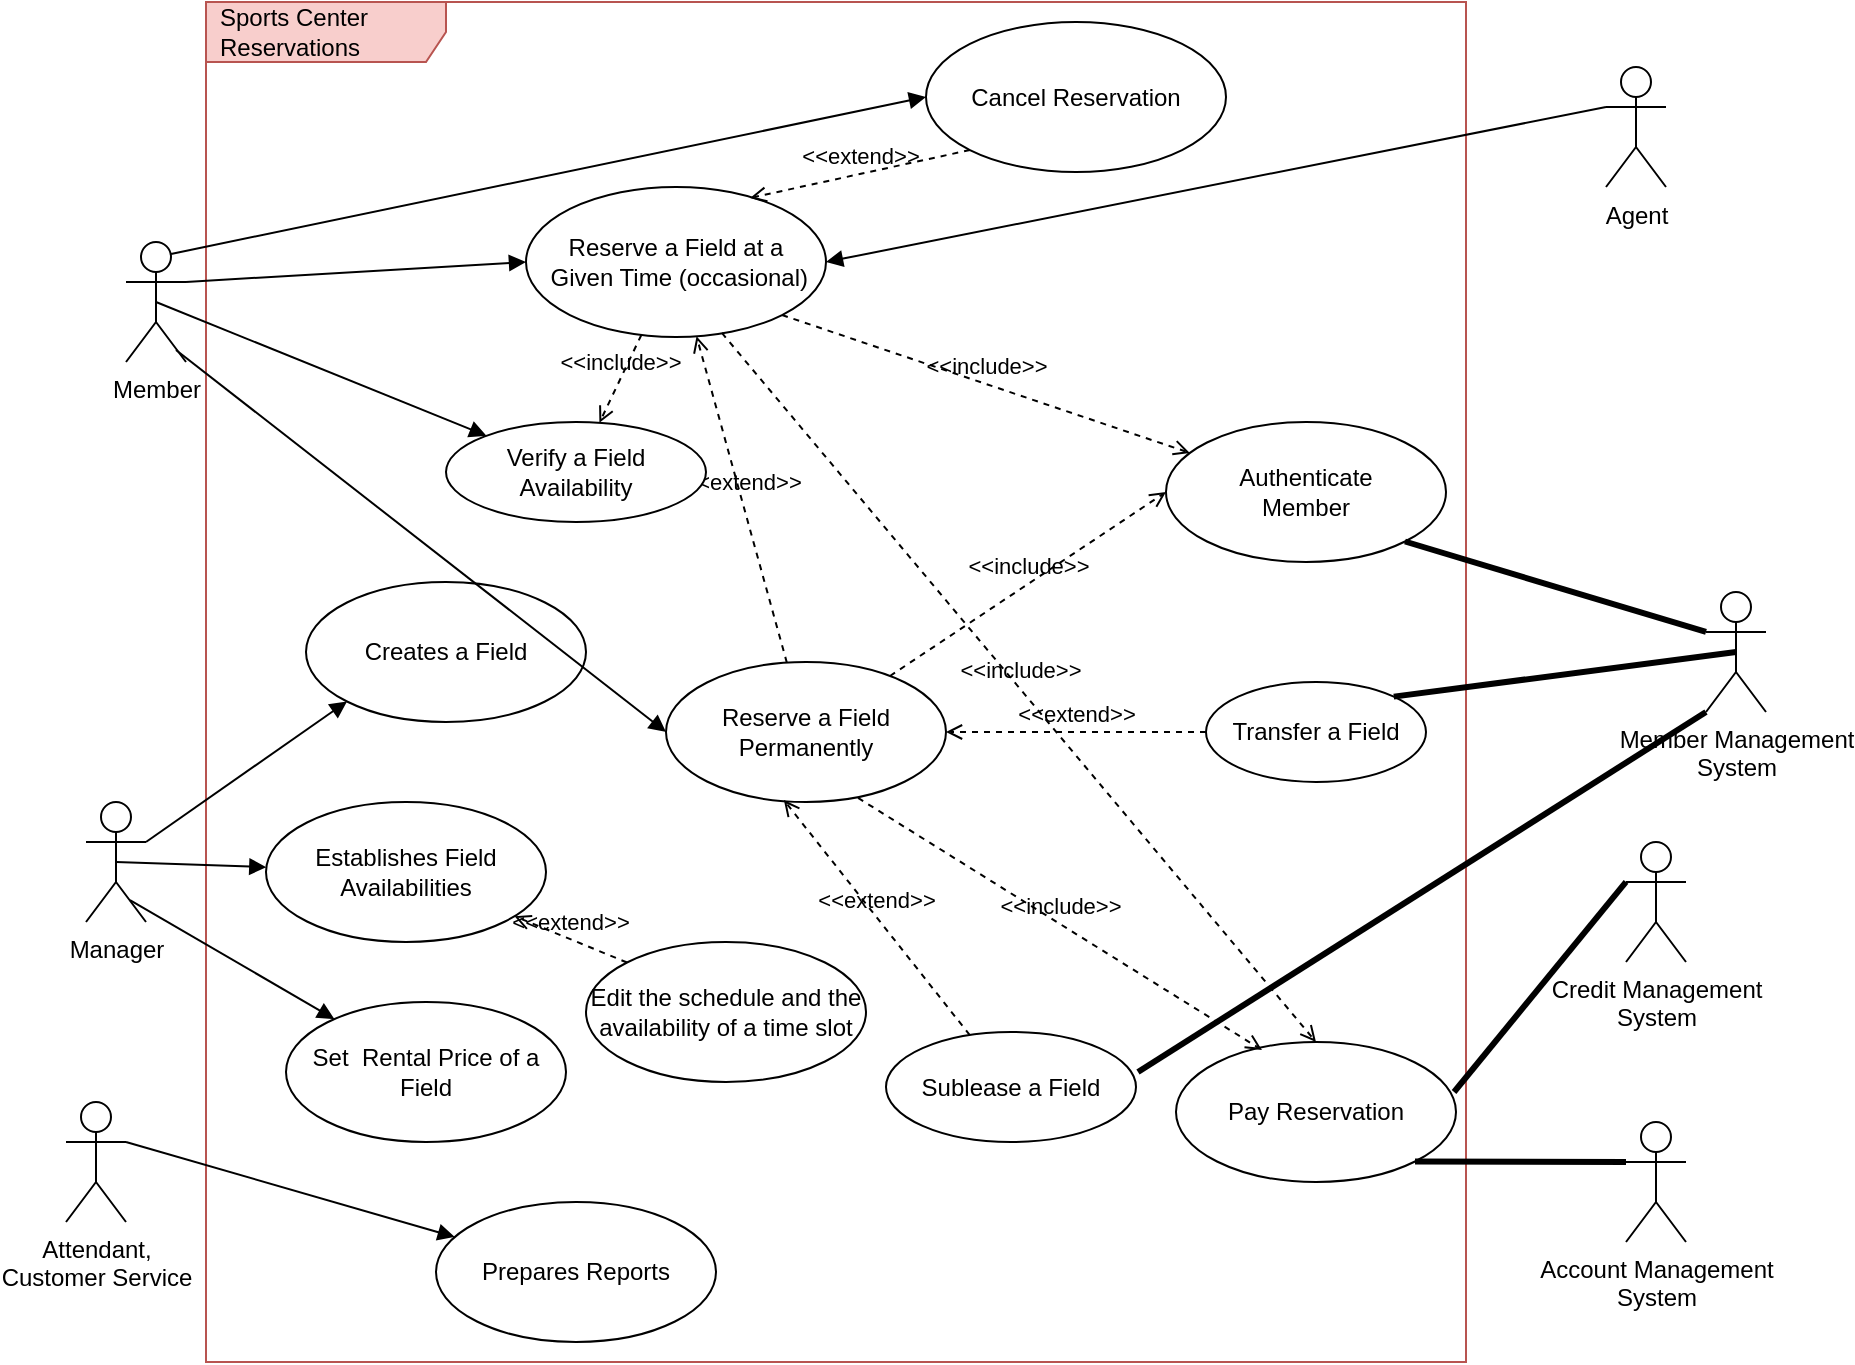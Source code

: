 <mxfile version="19.0.3" type="device"><diagram id="Frse3yV3fqBQexgJL7Cb" name="Page-1"><mxGraphModel dx="1101" dy="1785" grid="1" gridSize="10" guides="1" tooltips="1" connect="1" arrows="1" fold="1" page="1" pageScale="1" pageWidth="850" pageHeight="1100" math="0" shadow="0"><root><mxCell id="0"/><mxCell id="1" parent="0"/><mxCell id="rPz6Mf5sH-e4dCG3bV2D-1" value="Sports Center Reservations&amp;nbsp;" style="shape=umlFrame;whiteSpace=wrap;html=1;width=120;height=30;boundedLbl=1;verticalAlign=middle;align=left;spacingLeft=5;fillColor=#f8cecc;strokeColor=#b85450;" parent="1" vertex="1"><mxGeometry x="110" y="-10" width="630" height="680" as="geometry"/></mxCell><mxCell id="rPz6Mf5sH-e4dCG3bV2D-2" value="Member" style="shape=umlActor;verticalLabelPosition=bottom;verticalAlign=top;html=1;" parent="1" vertex="1"><mxGeometry x="70" y="110" width="30" height="60" as="geometry"/></mxCell><mxCell id="rPz6Mf5sH-e4dCG3bV2D-3" value="Manager" style="shape=umlActor;verticalLabelPosition=bottom;verticalAlign=top;html=1;" parent="1" vertex="1"><mxGeometry x="50" y="390" width="30" height="60" as="geometry"/></mxCell><mxCell id="rPz6Mf5sH-e4dCG3bV2D-4" value="Attendant, &lt;br&gt;Customer Service" style="shape=umlActor;verticalLabelPosition=bottom;verticalAlign=top;html=1;" parent="1" vertex="1"><mxGeometry x="40" y="540" width="30" height="60" as="geometry"/></mxCell><mxCell id="rPz6Mf5sH-e4dCG3bV2D-5" value="Agent" style="shape=umlActor;verticalLabelPosition=bottom;verticalAlign=top;html=1;" parent="1" vertex="1"><mxGeometry x="810" y="22.5" width="30" height="60" as="geometry"/></mxCell><mxCell id="rPz6Mf5sH-e4dCG3bV2D-6" value="Member Management &lt;br&gt;System" style="shape=umlActor;verticalLabelPosition=bottom;verticalAlign=top;html=1;" parent="1" vertex="1"><mxGeometry x="860" y="285" width="30" height="60" as="geometry"/></mxCell><mxCell id="rPz6Mf5sH-e4dCG3bV2D-7" value="Creates a Field" style="ellipse;whiteSpace=wrap;html=1;" parent="1" vertex="1"><mxGeometry x="160" y="280" width="140" height="70" as="geometry"/></mxCell><mxCell id="rPz6Mf5sH-e4dCG3bV2D-8" value="Authenticate&lt;br&gt;Member" style="ellipse;whiteSpace=wrap;html=1;" parent="1" vertex="1"><mxGeometry x="590" y="200" width="140" height="70" as="geometry"/></mxCell><mxCell id="rPz6Mf5sH-e4dCG3bV2D-9" value="Reserve a Field Permanently" style="ellipse;whiteSpace=wrap;html=1;" parent="1" vertex="1"><mxGeometry x="340" y="320" width="140" height="70" as="geometry"/></mxCell><mxCell id="rPz6Mf5sH-e4dCG3bV2D-10" value="Establishes Field Availabilities" style="ellipse;whiteSpace=wrap;html=1;" parent="1" vertex="1"><mxGeometry x="140" y="390" width="140" height="70" as="geometry"/></mxCell><mxCell id="rPz6Mf5sH-e4dCG3bV2D-11" value="Set&amp;nbsp; Rental Price of a Field" style="ellipse;whiteSpace=wrap;html=1;" parent="1" vertex="1"><mxGeometry x="150" y="490" width="140" height="70" as="geometry"/></mxCell><mxCell id="rPz6Mf5sH-e4dCG3bV2D-12" value="Prepares Reports" style="ellipse;whiteSpace=wrap;html=1;" parent="1" vertex="1"><mxGeometry x="225" y="590" width="140" height="70" as="geometry"/></mxCell><mxCell id="rPz6Mf5sH-e4dCG3bV2D-13" value="Reserve a Field at a&lt;br&gt;&amp;nbsp;Given Time (occasional)" style="ellipse;whiteSpace=wrap;html=1;" parent="1" vertex="1"><mxGeometry x="270" y="82.5" width="150" height="75" as="geometry"/></mxCell><mxCell id="rPz6Mf5sH-e4dCG3bV2D-20" value="" style="html=1;verticalAlign=bottom;labelBackgroundColor=none;endArrow=block;endFill=1;rounded=0;entryX=0;entryY=0.5;entryDx=0;entryDy=0;exitX=1;exitY=0.333;exitDx=0;exitDy=0;exitPerimeter=0;" parent="1" source="rPz6Mf5sH-e4dCG3bV2D-2" target="rPz6Mf5sH-e4dCG3bV2D-13" edge="1"><mxGeometry width="160" relative="1" as="geometry"><mxPoint x="110" y="130" as="sourcePoint"/><mxPoint x="270" y="130" as="targetPoint"/></mxGeometry></mxCell><mxCell id="rPz6Mf5sH-e4dCG3bV2D-22" value="" style="html=1;verticalAlign=bottom;labelBackgroundColor=none;endArrow=block;endFill=1;rounded=0;entryX=1;entryY=0.5;entryDx=0;entryDy=0;exitX=0;exitY=0.333;exitDx=0;exitDy=0;exitPerimeter=0;" parent="1" source="rPz6Mf5sH-e4dCG3bV2D-5" target="rPz6Mf5sH-e4dCG3bV2D-13" edge="1"><mxGeometry width="160" relative="1" as="geometry"><mxPoint x="790" y="60" as="sourcePoint"/><mxPoint x="950" y="60" as="targetPoint"/></mxGeometry></mxCell><mxCell id="rPz6Mf5sH-e4dCG3bV2D-24" value="" style="html=1;verticalAlign=bottom;labelBackgroundColor=none;endArrow=block;endFill=1;rounded=0;entryX=0;entryY=0.5;entryDx=0;entryDy=0;exitX=0.833;exitY=0.9;exitDx=0;exitDy=0;exitPerimeter=0;" parent="1" source="rPz6Mf5sH-e4dCG3bV2D-2" target="rPz6Mf5sH-e4dCG3bV2D-9" edge="1"><mxGeometry width="160" relative="1" as="geometry"><mxPoint x="110" y="140" as="sourcePoint"/><mxPoint x="370" y="122.5" as="targetPoint"/></mxGeometry></mxCell><mxCell id="rPz6Mf5sH-e4dCG3bV2D-25" value="&amp;lt;&amp;lt;include&amp;gt;&amp;gt;" style="html=1;verticalAlign=bottom;labelBackgroundColor=none;endArrow=open;endFill=0;dashed=1;rounded=0;exitX=1;exitY=1;exitDx=0;exitDy=0;" parent="1" source="rPz6Mf5sH-e4dCG3bV2D-13" target="rPz6Mf5sH-e4dCG3bV2D-8" edge="1"><mxGeometry width="160" relative="1" as="geometry"><mxPoint x="530" y="160" as="sourcePoint"/><mxPoint x="690" y="160" as="targetPoint"/></mxGeometry></mxCell><mxCell id="rPz6Mf5sH-e4dCG3bV2D-26" value="&amp;lt;&amp;lt;include&amp;gt;&amp;gt;" style="html=1;verticalAlign=bottom;labelBackgroundColor=none;endArrow=open;endFill=0;dashed=1;rounded=0;entryX=0;entryY=0.5;entryDx=0;entryDy=0;" parent="1" source="rPz6Mf5sH-e4dCG3bV2D-9" target="rPz6Mf5sH-e4dCG3bV2D-8" edge="1"><mxGeometry width="160" relative="1" as="geometry"><mxPoint x="575.298" y="129.998" as="sourcePoint"/><mxPoint x="684.694" y="235.087" as="targetPoint"/></mxGeometry></mxCell><mxCell id="rPz6Mf5sH-e4dCG3bV2D-27" value="" style="endArrow=none;startArrow=none;endFill=0;startFill=0;endSize=8;html=1;verticalAlign=bottom;labelBackgroundColor=none;strokeWidth=3;rounded=0;entryX=0;entryY=0.333;entryDx=0;entryDy=0;entryPerimeter=0;exitX=1;exitY=1;exitDx=0;exitDy=0;" parent="1" source="rPz6Mf5sH-e4dCG3bV2D-8" target="rPz6Mf5sH-e4dCG3bV2D-6" edge="1"><mxGeometry width="160" relative="1" as="geometry"><mxPoint x="700" y="280" as="sourcePoint"/><mxPoint x="860" y="280" as="targetPoint"/></mxGeometry></mxCell><mxCell id="rPz6Mf5sH-e4dCG3bV2D-28" value="" style="html=1;verticalAlign=bottom;labelBackgroundColor=none;endArrow=block;endFill=1;rounded=0;exitX=1;exitY=0.333;exitDx=0;exitDy=0;exitPerimeter=0;" parent="1" source="rPz6Mf5sH-e4dCG3bV2D-4" target="rPz6Mf5sH-e4dCG3bV2D-12" edge="1"><mxGeometry width="160" relative="1" as="geometry"><mxPoint x="130" y="530" as="sourcePoint"/><mxPoint x="290" y="530" as="targetPoint"/></mxGeometry></mxCell><mxCell id="rPz6Mf5sH-e4dCG3bV2D-31" value="" style="html=1;verticalAlign=bottom;labelBackgroundColor=none;endArrow=block;endFill=1;rounded=0;entryX=0;entryY=1;entryDx=0;entryDy=0;exitX=1;exitY=0.333;exitDx=0;exitDy=0;exitPerimeter=0;" parent="1" source="rPz6Mf5sH-e4dCG3bV2D-3" target="rPz6Mf5sH-e4dCG3bV2D-7" edge="1"><mxGeometry width="160" relative="1" as="geometry"><mxPoint x="20" y="280" as="sourcePoint"/><mxPoint x="180" y="280" as="targetPoint"/></mxGeometry></mxCell><mxCell id="rPz6Mf5sH-e4dCG3bV2D-32" value="" style="html=1;verticalAlign=bottom;labelBackgroundColor=none;endArrow=block;endFill=1;rounded=0;exitX=0.5;exitY=0.5;exitDx=0;exitDy=0;exitPerimeter=0;" parent="1" source="rPz6Mf5sH-e4dCG3bV2D-3" target="rPz6Mf5sH-e4dCG3bV2D-10" edge="1"><mxGeometry width="160" relative="1" as="geometry"><mxPoint x="100" y="357.082" as="sourcePoint"/><mxPoint x="240.503" y="329.749" as="targetPoint"/></mxGeometry></mxCell><mxCell id="rPz6Mf5sH-e4dCG3bV2D-33" value="" style="html=1;verticalAlign=bottom;labelBackgroundColor=none;endArrow=block;endFill=1;rounded=0;exitX=0.733;exitY=0.817;exitDx=0;exitDy=0;exitPerimeter=0;" parent="1" source="rPz6Mf5sH-e4dCG3bV2D-3" target="rPz6Mf5sH-e4dCG3bV2D-11" edge="1"><mxGeometry width="160" relative="1" as="geometry"><mxPoint x="110" y="367.082" as="sourcePoint"/><mxPoint x="250.503" y="339.749" as="targetPoint"/></mxGeometry></mxCell><mxCell id="O_DIT6lKsM6dPFXO8ljr-1" value="Credit Management &lt;br&gt;System" style="shape=umlActor;verticalLabelPosition=bottom;verticalAlign=top;html=1;" parent="1" vertex="1"><mxGeometry x="820" y="410" width="30" height="60" as="geometry"/></mxCell><mxCell id="O_DIT6lKsM6dPFXO8ljr-2" value="Account Management &lt;br&gt;System" style="shape=umlActor;verticalLabelPosition=bottom;verticalAlign=top;html=1;" parent="1" vertex="1"><mxGeometry x="820" y="550" width="30" height="60" as="geometry"/></mxCell><mxCell id="O_DIT6lKsM6dPFXO8ljr-3" value="Pay Reservation" style="ellipse;whiteSpace=wrap;html=1;" parent="1" vertex="1"><mxGeometry x="595" y="510" width="140" height="70" as="geometry"/></mxCell><mxCell id="O_DIT6lKsM6dPFXO8ljr-4" value="" style="endArrow=none;startArrow=none;endFill=0;startFill=0;endSize=8;html=1;verticalAlign=bottom;labelBackgroundColor=none;strokeWidth=3;rounded=0;exitX=0.993;exitY=0.357;exitDx=0;exitDy=0;exitPerimeter=0;entryX=0;entryY=0.333;entryDx=0;entryDy=0;entryPerimeter=0;" parent="1" source="O_DIT6lKsM6dPFXO8ljr-3" target="O_DIT6lKsM6dPFXO8ljr-1" edge="1"><mxGeometry width="160" relative="1" as="geometry"><mxPoint x="700" y="439.5" as="sourcePoint"/><mxPoint x="860" y="439.5" as="targetPoint"/></mxGeometry></mxCell><mxCell id="O_DIT6lKsM6dPFXO8ljr-5" value="" style="endArrow=none;startArrow=none;endFill=0;startFill=0;endSize=8;html=1;verticalAlign=bottom;labelBackgroundColor=none;strokeWidth=3;rounded=0;exitX=1;exitY=1;exitDx=0;exitDy=0;entryX=0;entryY=0.333;entryDx=0;entryDy=0;entryPerimeter=0;" parent="1" source="O_DIT6lKsM6dPFXO8ljr-3" target="O_DIT6lKsM6dPFXO8ljr-2" edge="1"><mxGeometry width="160" relative="1" as="geometry"><mxPoint x="699.02" y="454.99" as="sourcePoint"/><mxPoint x="830" y="440" as="targetPoint"/></mxGeometry></mxCell><mxCell id="O_DIT6lKsM6dPFXO8ljr-6" value="&amp;lt;&amp;lt;include&amp;gt;&amp;gt;" style="html=1;verticalAlign=bottom;labelBackgroundColor=none;endArrow=open;endFill=0;dashed=1;rounded=0;exitX=0.686;exitY=0.971;exitDx=0;exitDy=0;exitPerimeter=0;entryX=0.307;entryY=0.057;entryDx=0;entryDy=0;entryPerimeter=0;" parent="1" source="rPz6Mf5sH-e4dCG3bV2D-9" target="O_DIT6lKsM6dPFXO8ljr-3" edge="1"><mxGeometry width="160" relative="1" as="geometry"><mxPoint x="487.98" y="262.02" as="sourcePoint"/><mxPoint x="570" y="285" as="targetPoint"/></mxGeometry></mxCell><mxCell id="O_DIT6lKsM6dPFXO8ljr-7" value="&amp;lt;&amp;lt;include&amp;gt;&amp;gt;" style="html=1;verticalAlign=bottom;labelBackgroundColor=none;endArrow=open;endFill=0;dashed=1;rounded=0;exitX=0.653;exitY=0.973;exitDx=0;exitDy=0;exitPerimeter=0;entryX=0.5;entryY=0;entryDx=0;entryDy=0;" parent="1" source="rPz6Mf5sH-e4dCG3bV2D-13" target="O_DIT6lKsM6dPFXO8ljr-3" edge="1"><mxGeometry width="160" relative="1" as="geometry"><mxPoint x="471.04" y="267.97" as="sourcePoint"/><mxPoint x="602.98" y="433.99" as="targetPoint"/></mxGeometry></mxCell><mxCell id="O_DIT6lKsM6dPFXO8ljr-8" value="&amp;lt;&amp;lt;extend&amp;gt;&amp;gt;" style="html=1;verticalAlign=bottom;labelBackgroundColor=none;endArrow=open;endFill=0;dashed=1;rounded=0;" parent="1" source="rPz6Mf5sH-e4dCG3bV2D-9" target="rPz6Mf5sH-e4dCG3bV2D-13" edge="1"><mxGeometry width="160" relative="1" as="geometry"><mxPoint x="280" y="200" as="sourcePoint"/><mxPoint x="440" y="200" as="targetPoint"/></mxGeometry></mxCell><mxCell id="O_DIT6lKsM6dPFXO8ljr-9" value="Cancel Reservation" style="ellipse;whiteSpace=wrap;html=1;" parent="1" vertex="1"><mxGeometry x="470" width="150" height="75" as="geometry"/></mxCell><mxCell id="O_DIT6lKsM6dPFXO8ljr-10" value="&amp;lt;&amp;lt;extend&amp;gt;&amp;gt;" style="html=1;verticalAlign=bottom;labelBackgroundColor=none;endArrow=open;endFill=0;dashed=1;rounded=0;exitX=0;exitY=1;exitDx=0;exitDy=0;entryX=0.747;entryY=0.073;entryDx=0;entryDy=0;entryPerimeter=0;" parent="1" source="O_DIT6lKsM6dPFXO8ljr-9" target="rPz6Mf5sH-e4dCG3bV2D-13" edge="1"><mxGeometry width="160" relative="1" as="geometry"><mxPoint x="407.888" y="280.528" as="sourcePoint"/><mxPoint x="367.977" y="166.934" as="targetPoint"/></mxGeometry></mxCell><mxCell id="O_DIT6lKsM6dPFXO8ljr-11" value="" style="html=1;verticalAlign=bottom;labelBackgroundColor=none;endArrow=block;endFill=1;rounded=0;entryX=0;entryY=0.5;entryDx=0;entryDy=0;exitX=0.75;exitY=0.1;exitDx=0;exitDy=0;exitPerimeter=0;" parent="1" source="rPz6Mf5sH-e4dCG3bV2D-2" target="O_DIT6lKsM6dPFXO8ljr-9" edge="1"><mxGeometry width="160" relative="1" as="geometry"><mxPoint x="110" y="140" as="sourcePoint"/><mxPoint x="280" y="130" as="targetPoint"/></mxGeometry></mxCell><mxCell id="O_DIT6lKsM6dPFXO8ljr-13" value="Verify a Field &lt;br&gt;Availability" style="ellipse;whiteSpace=wrap;html=1;" parent="1" vertex="1"><mxGeometry x="230" y="200" width="130" height="50" as="geometry"/></mxCell><mxCell id="O_DIT6lKsM6dPFXO8ljr-14" value="&amp;lt;&amp;lt;include&amp;gt;&amp;gt;" style="html=1;verticalAlign=bottom;labelBackgroundColor=none;endArrow=open;endFill=0;dashed=1;rounded=0;" parent="1" source="rPz6Mf5sH-e4dCG3bV2D-13" target="O_DIT6lKsM6dPFXO8ljr-13" edge="1"><mxGeometry width="160" relative="1" as="geometry"><mxPoint x="449.998" y="130.908" as="sourcePoint"/><mxPoint x="653.573" y="200.002" as="targetPoint"/></mxGeometry></mxCell><mxCell id="O_DIT6lKsM6dPFXO8ljr-15" value="" style="html=1;verticalAlign=bottom;labelBackgroundColor=none;endArrow=block;endFill=1;rounded=0;exitX=0.5;exitY=0.5;exitDx=0;exitDy=0;exitPerimeter=0;" parent="1" source="rPz6Mf5sH-e4dCG3bV2D-2" target="O_DIT6lKsM6dPFXO8ljr-13" edge="1"><mxGeometry width="160" relative="1" as="geometry"><mxPoint x="104.99" y="174" as="sourcePoint"/><mxPoint x="390" y="355" as="targetPoint"/></mxGeometry></mxCell><mxCell id="O_DIT6lKsM6dPFXO8ljr-16" value="Sublease a Field" style="ellipse;whiteSpace=wrap;html=1;" parent="1" vertex="1"><mxGeometry x="450" y="505" width="125" height="55" as="geometry"/></mxCell><mxCell id="O_DIT6lKsM6dPFXO8ljr-17" value="Transfer a Field" style="ellipse;whiteSpace=wrap;html=1;" parent="1" vertex="1"><mxGeometry x="610" y="330" width="110" height="50" as="geometry"/></mxCell><mxCell id="O_DIT6lKsM6dPFXO8ljr-18" value="&amp;lt;&amp;lt;extend&amp;gt;&amp;gt;" style="html=1;verticalAlign=bottom;labelBackgroundColor=none;endArrow=open;endFill=0;dashed=1;rounded=0;entryX=0.421;entryY=0.986;entryDx=0;entryDy=0;entryPerimeter=0;" parent="1" source="O_DIT6lKsM6dPFXO8ljr-16" target="rPz6Mf5sH-e4dCG3bV2D-9" edge="1"><mxGeometry width="160" relative="1" as="geometry"><mxPoint x="552.18" y="572.191" as="sourcePoint"/><mxPoint x="480.002" y="417.809" as="targetPoint"/></mxGeometry></mxCell><mxCell id="O_DIT6lKsM6dPFXO8ljr-19" value="&amp;lt;&amp;lt;extend&amp;gt;&amp;gt;" style="html=1;verticalAlign=bottom;labelBackgroundColor=none;endArrow=open;endFill=0;dashed=1;rounded=0;entryX=1;entryY=0.5;entryDx=0;entryDy=0;" parent="1" source="O_DIT6lKsM6dPFXO8ljr-17" target="rPz6Mf5sH-e4dCG3bV2D-9" edge="1"><mxGeometry width="160" relative="1" as="geometry"><mxPoint x="600.614" y="349.998" as="sourcePoint"/><mxPoint x="610" y="288.96" as="targetPoint"/></mxGeometry></mxCell><mxCell id="O_DIT6lKsM6dPFXO8ljr-20" value="" style="endArrow=none;startArrow=none;endFill=0;startFill=0;endSize=8;html=1;verticalAlign=bottom;labelBackgroundColor=none;strokeWidth=3;rounded=0;exitX=1.008;exitY=0.364;exitDx=0;exitDy=0;exitPerimeter=0;entryX=0;entryY=1;entryDx=0;entryDy=0;entryPerimeter=0;" parent="1" source="O_DIT6lKsM6dPFXO8ljr-16" target="rPz6Mf5sH-e4dCG3bV2D-6" edge="1"><mxGeometry width="160" relative="1" as="geometry"><mxPoint x="759.02" y="524.99" as="sourcePoint"/><mxPoint x="820" y="350" as="targetPoint"/></mxGeometry></mxCell><mxCell id="O_DIT6lKsM6dPFXO8ljr-21" value="" style="endArrow=none;startArrow=none;endFill=0;startFill=0;endSize=8;html=1;verticalAlign=bottom;labelBackgroundColor=none;strokeWidth=3;rounded=0;exitX=1;exitY=0;exitDx=0;exitDy=0;entryX=0.5;entryY=0.5;entryDx=0;entryDy=0;entryPerimeter=0;" parent="1" source="O_DIT6lKsM6dPFXO8ljr-17" target="rPz6Mf5sH-e4dCG3bV2D-6" edge="1"><mxGeometry width="160" relative="1" as="geometry"><mxPoint x="759.02" y="524.99" as="sourcePoint"/><mxPoint x="830" y="440" as="targetPoint"/></mxGeometry></mxCell><mxCell id="O_nmssrVA_xYEm0z36WN-1" value="&lt;span lang=&quot;EN-US&quot;&gt;Edit&amp;nbsp;the schedule and the availability of a time slot&lt;/span&gt;" style="ellipse;whiteSpace=wrap;html=1;" vertex="1" parent="1"><mxGeometry x="300" y="460" width="140" height="70" as="geometry"/></mxCell><mxCell id="O_nmssrVA_xYEm0z36WN-2" value="&amp;lt;&amp;lt;extend&amp;gt;&amp;gt;" style="html=1;verticalAlign=bottom;labelBackgroundColor=none;endArrow=open;endFill=0;dashed=1;rounded=0;exitX=0;exitY=0;exitDx=0;exitDy=0;" edge="1" parent="1" source="O_nmssrVA_xYEm0z36WN-1" target="rPz6Mf5sH-e4dCG3bV2D-10"><mxGeometry width="160" relative="1" as="geometry"><mxPoint x="517.527" y="510.801" as="sourcePoint"/><mxPoint x="448.94" y="389.02" as="targetPoint"/></mxGeometry></mxCell></root></mxGraphModel></diagram></mxfile>